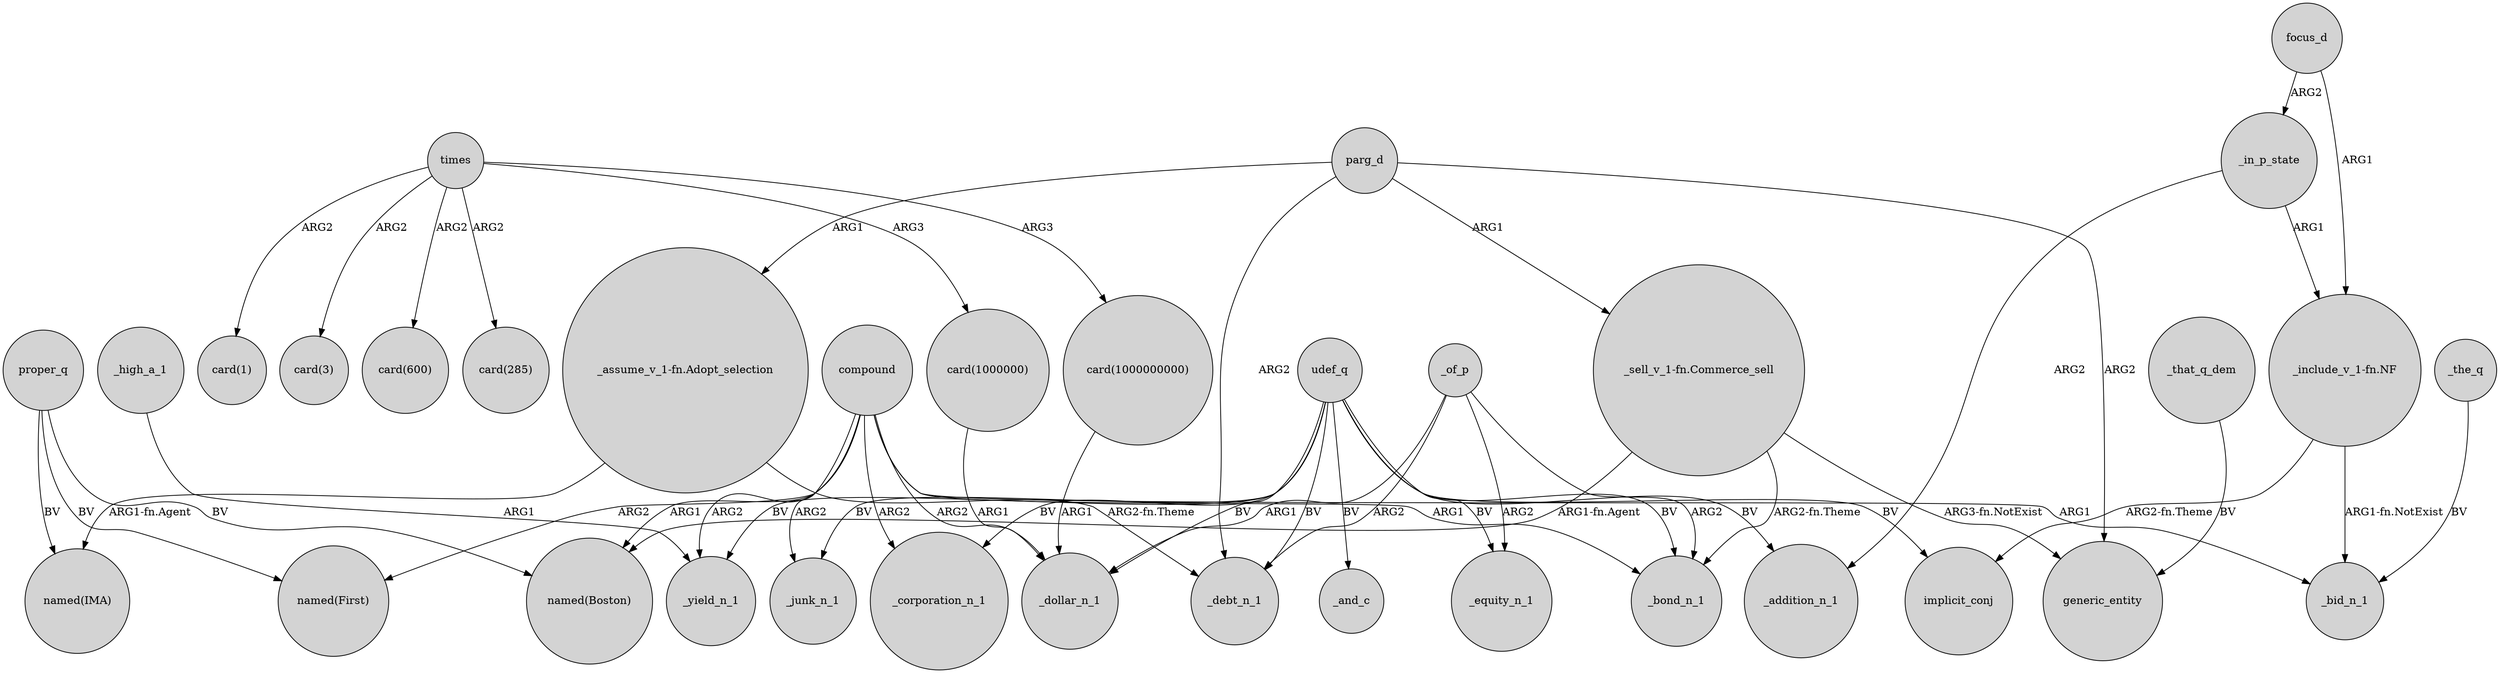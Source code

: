 digraph {
	node [shape=circle style=filled]
	"_sell_v_1-fn.Commerce_sell" -> "named(Boston)" [label="ARG1-fn.Agent"]
	"card(1000000)" -> _dollar_n_1 [label=ARG1]
	proper_q -> "named(Boston)" [label=BV]
	_that_q_dem -> generic_entity [label=BV]
	udef_q -> _debt_n_1 [label=BV]
	parg_d -> generic_entity [label=ARG2]
	_of_p -> _dollar_n_1 [label=ARG1]
	times -> "card(285)" [label=ARG2]
	focus_d -> _in_p_state [label=ARG2]
	compound -> _bond_n_1 [label=ARG1]
	compound -> _corporation_n_1 [label=ARG2]
	proper_q -> "named(First)" [label=BV]
	"_sell_v_1-fn.Commerce_sell" -> _bond_n_1 [label="ARG2-fn.Theme"]
	parg_d -> "_sell_v_1-fn.Commerce_sell" [label=ARG1]
	_of_p -> _bond_n_1 [label=ARG2]
	compound -> "named(First)" [label=ARG2]
	compound -> _junk_n_1 [label=ARG2]
	proper_q -> "named(IMA)" [label=BV]
	udef_q -> implicit_conj [label=BV]
	compound -> "named(Boston)" [label=ARG1]
	times -> "card(1000000000)" [label=ARG3]
	focus_d -> "_include_v_1-fn.NF" [label=ARG1]
	udef_q -> _junk_n_1 [label=BV]
	"_include_v_1-fn.NF" -> implicit_conj [label="ARG2-fn.Theme"]
	udef_q -> _corporation_n_1 [label=BV]
	udef_q -> _bond_n_1 [label=BV]
	parg_d -> "_assume_v_1-fn.Adopt_selection" [label=ARG1]
	times -> "card(1)" [label=ARG2]
	parg_d -> _debt_n_1 [label=ARG2]
	times -> "card(1000000)" [label=ARG3]
	udef_q -> _equity_n_1 [label=BV]
	_of_p -> _debt_n_1 [label=ARG2]
	_high_a_1 -> _yield_n_1 [label=ARG1]
	_in_p_state -> _addition_n_1 [label=ARG2]
	"_assume_v_1-fn.Adopt_selection" -> "named(IMA)" [label="ARG1-fn.Agent"]
	_the_q -> _bid_n_1 [label=BV]
	_of_p -> _equity_n_1 [label=ARG2]
	times -> "card(3)" [label=ARG2]
	"_sell_v_1-fn.Commerce_sell" -> generic_entity [label="ARG3-fn.NotExist"]
	"_include_v_1-fn.NF" -> _bid_n_1 [label="ARG1-fn.NotExist"]
	"_assume_v_1-fn.Adopt_selection" -> _debt_n_1 [label="ARG2-fn.Theme"]
	"card(1000000000)" -> _dollar_n_1 [label=ARG1]
	compound -> _dollar_n_1 [label=ARG2]
	_in_p_state -> "_include_v_1-fn.NF" [label=ARG1]
	udef_q -> _and_c [label=BV]
	compound -> _yield_n_1 [label=ARG2]
	compound -> _bid_n_1 [label=ARG1]
	udef_q -> _yield_n_1 [label=BV]
	udef_q -> _addition_n_1 [label=BV]
	udef_q -> _dollar_n_1 [label=BV]
	times -> "card(600)" [label=ARG2]
}

